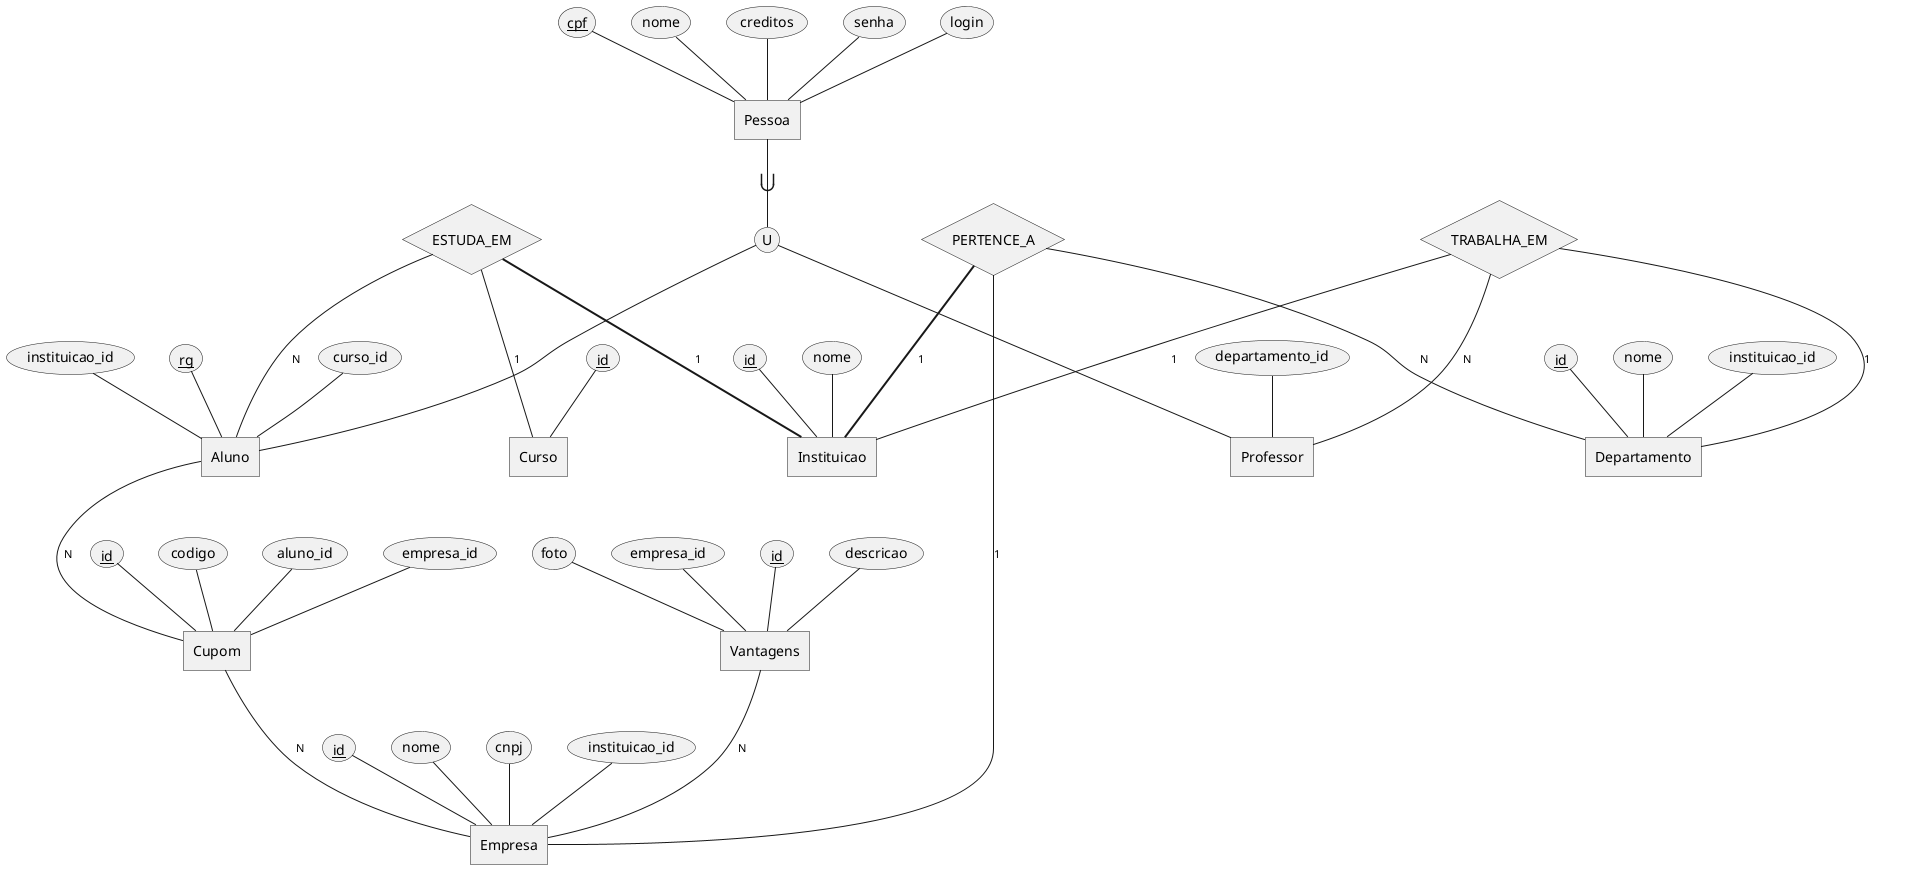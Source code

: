 @startchen

entity Pessoa {
  cpf <<key>>
  nome
  creditos
  senha
  login
}

entity Aluno {
  rg <<key>>
  instituicao_id
  curso_id
}
entity Professor {
  departamento_id
}

entity Curso {
  id <<key>>
}

entity Instituicao {
  id <<key>>
  nome
}

entity Departamento {
  id <<key>>
  nome
  instituicao_id
}

entity Cupom {
    id <<key>>
    codigo
    aluno_id 
    empresa_id 
  }
  
entity Empresa {
    id <<key>>
    nome
    cnpj
    instituicao_id 
  }
  
entity Vantagens {
    id <<key>>
    descricao
    foto
    empresa_id 
  }

relationship ESTUDA_EM {
}

relationship TRABALHA_EM {
}

relationship PERTENCE_A {
}

ESTUDA_EM -N- Aluno
ESTUDA_EM -1- Curso
ESTUDA_EM =1= Instituicao

PERTENCE_A =1= Instituicao
PERTENCE_A -N- Departamento
PERTENCE_A -1- Empresa

TRABALHA_EM -1- Departamento
TRABALHA_EM -N- Professor
TRABALHA_EM -1- Instituicao

Vantagens -N- Empresa
Cupom -N- Empresa
Aluno -N- Cupom
Pessoa ->- U { Aluno, Professor }

@endchen
